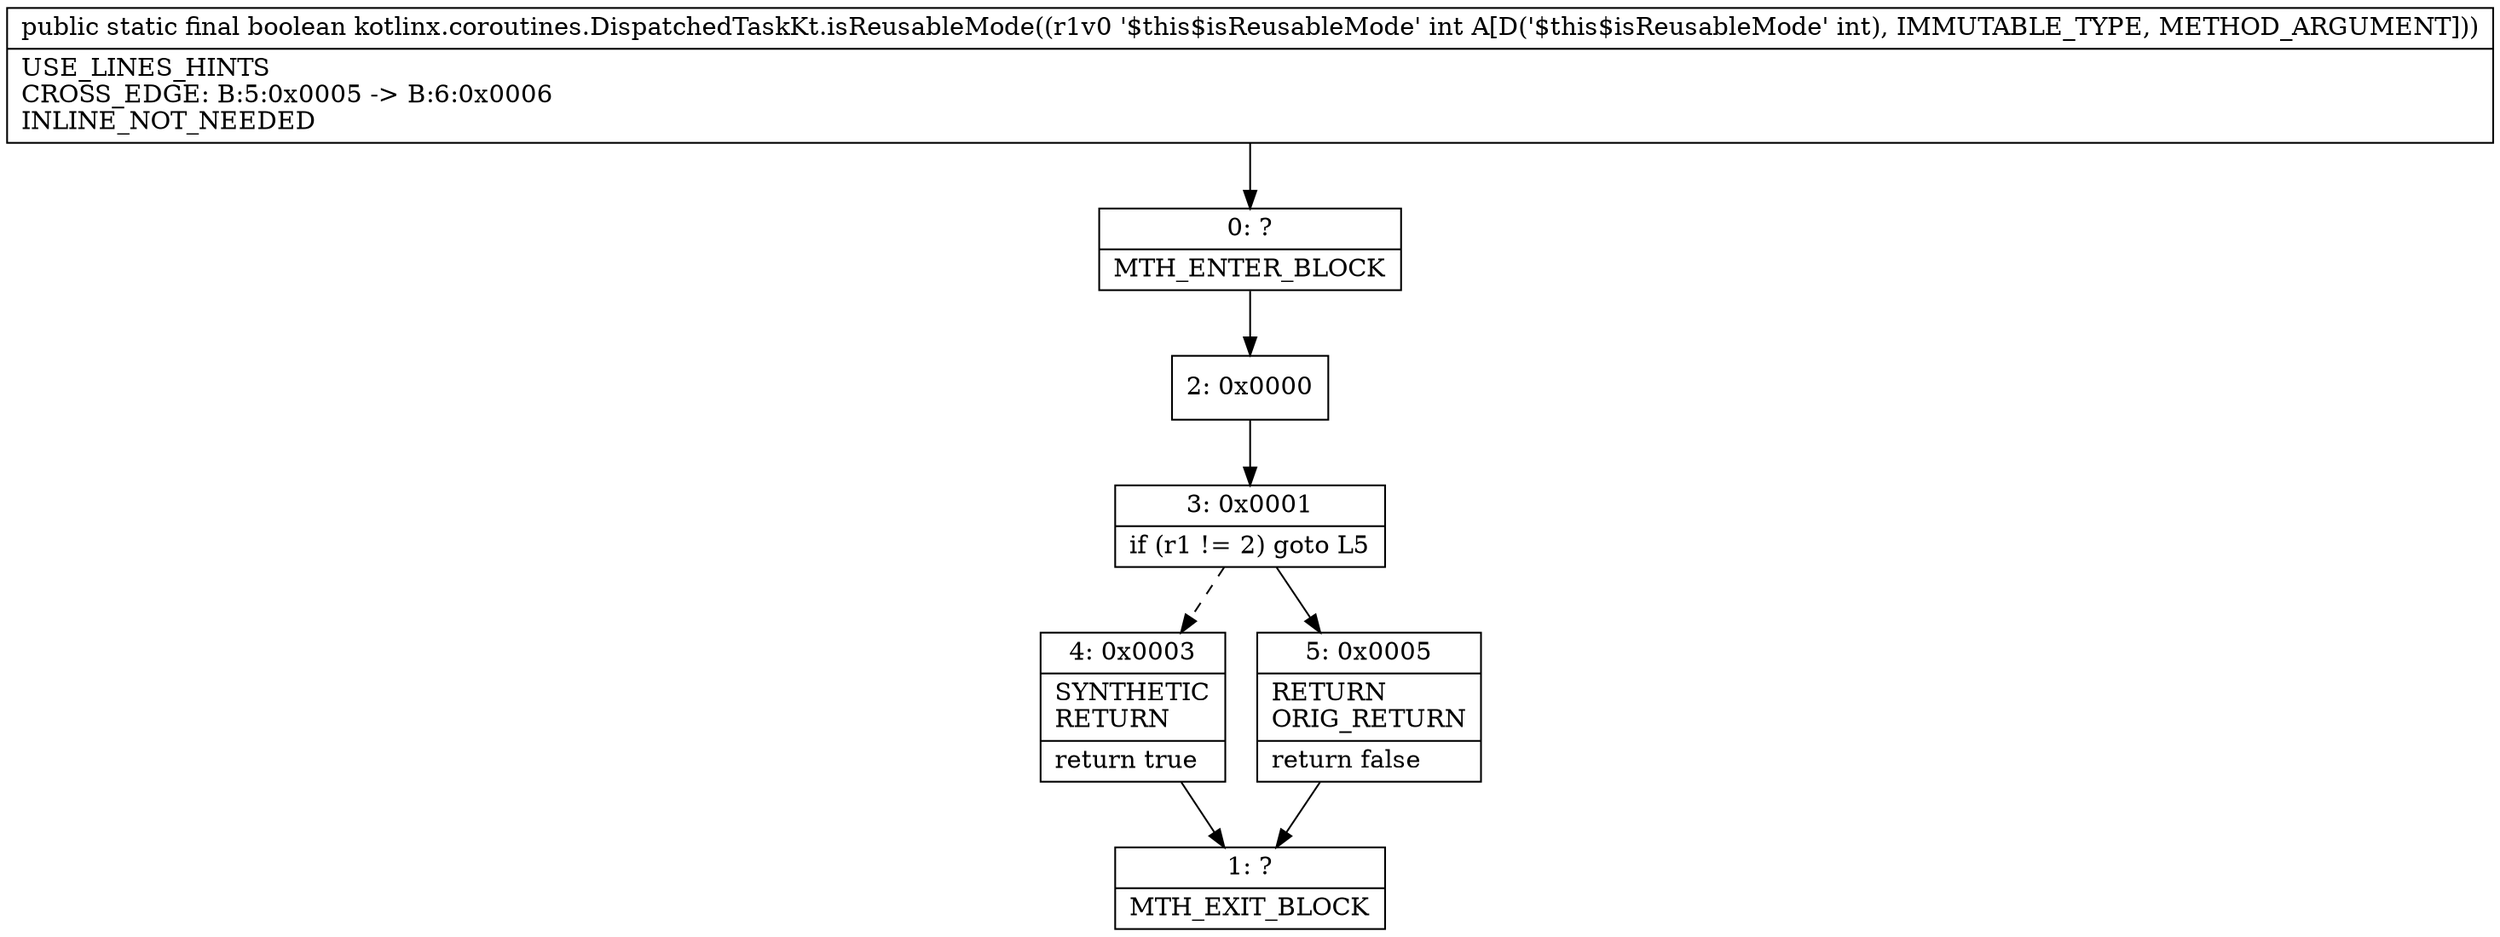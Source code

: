 digraph "CFG forkotlinx.coroutines.DispatchedTaskKt.isReusableMode(I)Z" {
Node_0 [shape=record,label="{0\:\ ?|MTH_ENTER_BLOCK\l}"];
Node_2 [shape=record,label="{2\:\ 0x0000}"];
Node_3 [shape=record,label="{3\:\ 0x0001|if (r1 != 2) goto L5\l}"];
Node_4 [shape=record,label="{4\:\ 0x0003|SYNTHETIC\lRETURN\l|return true\l}"];
Node_1 [shape=record,label="{1\:\ ?|MTH_EXIT_BLOCK\l}"];
Node_5 [shape=record,label="{5\:\ 0x0005|RETURN\lORIG_RETURN\l|return false\l}"];
MethodNode[shape=record,label="{public static final boolean kotlinx.coroutines.DispatchedTaskKt.isReusableMode((r1v0 '$this$isReusableMode' int A[D('$this$isReusableMode' int), IMMUTABLE_TYPE, METHOD_ARGUMENT]))  | USE_LINES_HINTS\lCROSS_EDGE: B:5:0x0005 \-\> B:6:0x0006\lINLINE_NOT_NEEDED\l}"];
MethodNode -> Node_0;Node_0 -> Node_2;
Node_2 -> Node_3;
Node_3 -> Node_4[style=dashed];
Node_3 -> Node_5;
Node_4 -> Node_1;
Node_5 -> Node_1;
}

